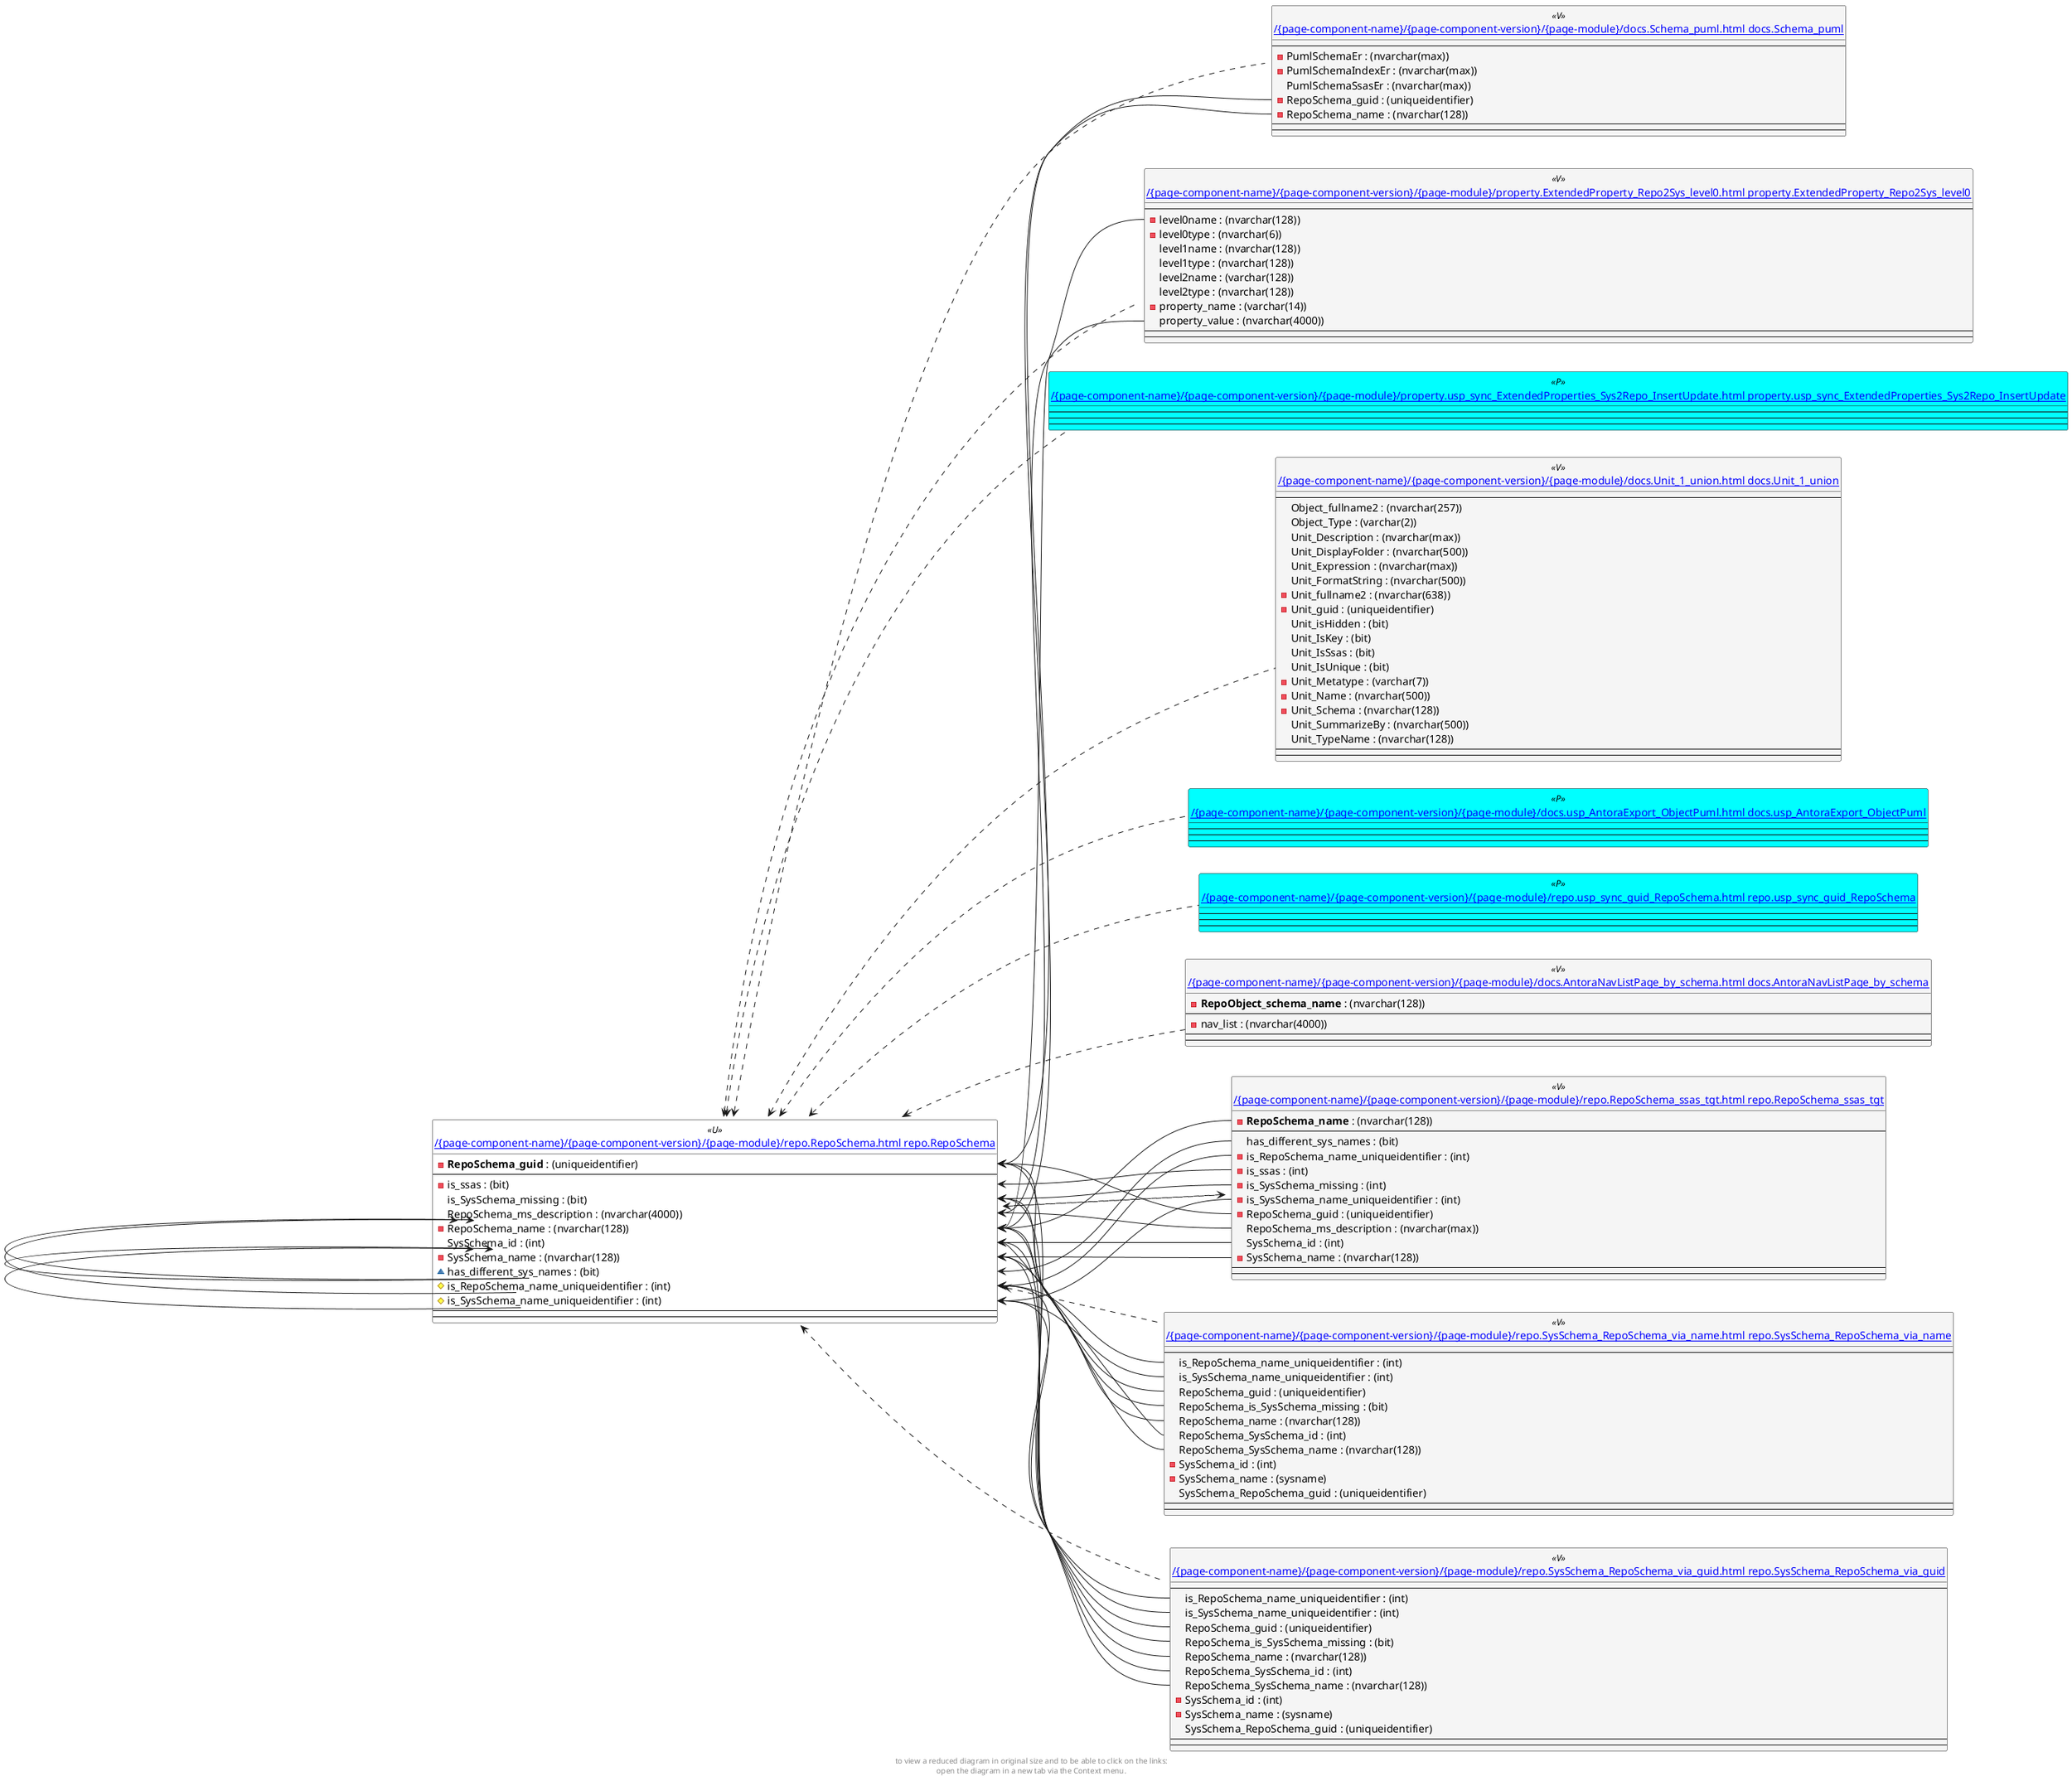 @startuml
left to right direction
'top to bottom direction
hide circle
'avoide "." issues:
set namespaceSeparator none


skinparam class {
  BackgroundColor White
  BackgroundColor<<FN>> Yellow
  BackgroundColor<<FS>> Yellow
  BackgroundColor<<FT>> LightGray
  BackgroundColor<<IF>> Yellow
  BackgroundColor<<IS>> Yellow
  BackgroundColor<<P>> Aqua
  BackgroundColor<<PC>> Aqua
  BackgroundColor<<SN>> Yellow
  BackgroundColor<<SO>> SlateBlue
  BackgroundColor<<TF>> LightGray
  BackgroundColor<<TR>> Tomato
  BackgroundColor<<U>> White
  BackgroundColor<<V>> WhiteSmoke
  BackgroundColor<<X>> Aqua
}


entity "[[{site-url}/{page-component-name}/{page-component-version}/{page-module}/docs.AntoraNavListPage_by_schema.html docs.AntoraNavListPage_by_schema]]" as docs.AntoraNavListPage_by_schema << V >> {
  - **RepoObject_schema_name** : (nvarchar(128))
  --
  - nav_list : (nvarchar(4000))
  --
  --
}

entity "[[{site-url}/{page-component-name}/{page-component-version}/{page-module}/docs.Schema_puml.html docs.Schema_puml]]" as docs.Schema_puml << V >> {
  --
  - PumlSchemaEr : (nvarchar(max))
  - PumlSchemaIndexEr : (nvarchar(max))
  PumlSchemaSsasEr : (nvarchar(max))
  - RepoSchema_guid : (uniqueidentifier)
  - RepoSchema_name : (nvarchar(128))
  --
  --
}

entity "[[{site-url}/{page-component-name}/{page-component-version}/{page-module}/docs.Unit_1_union.html docs.Unit_1_union]]" as docs.Unit_1_union << V >> {
  --
  Object_fullname2 : (nvarchar(257))
  Object_Type : (varchar(2))
  Unit_Description : (nvarchar(max))
  Unit_DisplayFolder : (nvarchar(500))
  Unit_Expression : (nvarchar(max))
  Unit_FormatString : (nvarchar(500))
  - Unit_fullname2 : (nvarchar(638))
  - Unit_guid : (uniqueidentifier)
  Unit_isHidden : (bit)
  Unit_IsKey : (bit)
  Unit_IsSsas : (bit)
  Unit_IsUnique : (bit)
  - Unit_Metatype : (varchar(7))
  - Unit_Name : (nvarchar(500))
  - Unit_Schema : (nvarchar(128))
  Unit_SummarizeBy : (nvarchar(500))
  Unit_TypeName : (nvarchar(128))
  --
  --
}

entity "[[{site-url}/{page-component-name}/{page-component-version}/{page-module}/docs.usp_AntoraExport_ObjectPuml.html docs.usp_AntoraExport_ObjectPuml]]" as docs.usp_AntoraExport_ObjectPuml << P >> {
  --
  --
  --
}

entity "[[{site-url}/{page-component-name}/{page-component-version}/{page-module}/property.ExtendedProperty_Repo2Sys_level0.html property.ExtendedProperty_Repo2Sys_level0]]" as property.ExtendedProperty_Repo2Sys_level0 << V >> {
  --
  - level0name : (nvarchar(128))
  - level0type : (nvarchar(6))
  level1name : (nvarchar(128))
  level1type : (nvarchar(128))
  level2name : (varchar(128))
  level2type : (nvarchar(128))
  - property_name : (varchar(14))
  property_value : (nvarchar(4000))
  --
  --
}

entity "[[{site-url}/{page-component-name}/{page-component-version}/{page-module}/property.usp_sync_ExtendedProperties_Sys2Repo_InsertUpdate.html property.usp_sync_ExtendedProperties_Sys2Repo_InsertUpdate]]" as property.usp_sync_ExtendedProperties_Sys2Repo_InsertUpdate << P >> {
  --
  --
  --
}

entity "[[{site-url}/{page-component-name}/{page-component-version}/{page-module}/repo.RepoSchema.html repo.RepoSchema]]" as repo.RepoSchema << U >> {
  - **RepoSchema_guid** : (uniqueidentifier)
  --
  - is_ssas : (bit)
  is_SysSchema_missing : (bit)
  RepoSchema_ms_description : (nvarchar(4000))
  - RepoSchema_name : (nvarchar(128))
  SysSchema_id : (int)
  - SysSchema_name : (nvarchar(128))
  ~ has_different_sys_names : (bit)
  # is_RepoSchema_name_uniqueidentifier : (int)
  # is_SysSchema_name_uniqueidentifier : (int)
  --
  --
}

entity "[[{site-url}/{page-component-name}/{page-component-version}/{page-module}/repo.RepoSchema_ssas_tgt.html repo.RepoSchema_ssas_tgt]]" as repo.RepoSchema_ssas_tgt << V >> {
  - **RepoSchema_name** : (nvarchar(128))
  --
  has_different_sys_names : (bit)
  - is_RepoSchema_name_uniqueidentifier : (int)
  - is_ssas : (int)
  - is_SysSchema_missing : (int)
  - is_SysSchema_name_uniqueidentifier : (int)
  - RepoSchema_guid : (uniqueidentifier)
  RepoSchema_ms_description : (nvarchar(max))
  SysSchema_id : (int)
  - SysSchema_name : (nvarchar(128))
  --
  --
}

entity "[[{site-url}/{page-component-name}/{page-component-version}/{page-module}/repo.SysSchema_RepoSchema_via_guid.html repo.SysSchema_RepoSchema_via_guid]]" as repo.SysSchema_RepoSchema_via_guid << V >> {
  --
  is_RepoSchema_name_uniqueidentifier : (int)
  is_SysSchema_name_uniqueidentifier : (int)
  RepoSchema_guid : (uniqueidentifier)
  RepoSchema_is_SysSchema_missing : (bit)
  RepoSchema_name : (nvarchar(128))
  RepoSchema_SysSchema_id : (int)
  RepoSchema_SysSchema_name : (nvarchar(128))
  - SysSchema_id : (int)
  - SysSchema_name : (sysname)
  SysSchema_RepoSchema_guid : (uniqueidentifier)
  --
  --
}

entity "[[{site-url}/{page-component-name}/{page-component-version}/{page-module}/repo.SysSchema_RepoSchema_via_name.html repo.SysSchema_RepoSchema_via_name]]" as repo.SysSchema_RepoSchema_via_name << V >> {
  --
  is_RepoSchema_name_uniqueidentifier : (int)
  is_SysSchema_name_uniqueidentifier : (int)
  RepoSchema_guid : (uniqueidentifier)
  RepoSchema_is_SysSchema_missing : (bit)
  RepoSchema_name : (nvarchar(128))
  RepoSchema_SysSchema_id : (int)
  RepoSchema_SysSchema_name : (nvarchar(128))
  - SysSchema_id : (int)
  - SysSchema_name : (sysname)
  SysSchema_RepoSchema_guid : (uniqueidentifier)
  --
  --
}

entity "[[{site-url}/{page-component-name}/{page-component-version}/{page-module}/repo.usp_sync_guid_RepoSchema.html repo.usp_sync_guid_RepoSchema]]" as repo.usp_sync_guid_RepoSchema << P >> {
  --
  --
  --
}

repo.RepoSchema <.. docs.usp_AntoraExport_ObjectPuml
repo.RepoSchema <.. property.usp_sync_ExtendedProperties_Sys2Repo_InsertUpdate
repo.RepoSchema <.. docs.AntoraNavListPage_by_schema
repo.RepoSchema <.. repo.SysSchema_RepoSchema_via_guid
repo.RepoSchema <.. repo.SysSchema_RepoSchema_via_name
repo.RepoSchema <.. repo.usp_sync_guid_RepoSchema
repo.RepoSchema <.. property.ExtendedProperty_Repo2Sys_level0
repo.RepoSchema <.. repo.RepoSchema_ssas_tgt
repo.RepoSchema <.. docs.Schema_puml
repo.RepoSchema <.. docs.Unit_1_union
repo.RepoSchema_ssas_tgt <.. repo.RepoSchema
repo.RepoSchema::has_different_sys_names <-- repo.RepoSchema_ssas_tgt::has_different_sys_names
repo.RepoSchema::is_RepoSchema_name_uniqueidentifier <-- repo.SysSchema_RepoSchema_via_guid::is_RepoSchema_name_uniqueidentifier
repo.RepoSchema::is_RepoSchema_name_uniqueidentifier <-- repo.SysSchema_RepoSchema_via_name::is_RepoSchema_name_uniqueidentifier
repo.RepoSchema::is_RepoSchema_name_uniqueidentifier <-- repo.RepoSchema_ssas_tgt::is_RepoSchema_name_uniqueidentifier
repo.RepoSchema::is_ssas <-- repo.RepoSchema_ssas_tgt::is_ssas
repo.RepoSchema::is_SysSchema_missing <-- repo.SysSchema_RepoSchema_via_guid::RepoSchema_is_SysSchema_missing
repo.RepoSchema::is_SysSchema_missing <-- repo.SysSchema_RepoSchema_via_name::RepoSchema_is_SysSchema_missing
repo.RepoSchema::is_SysSchema_missing <-- repo.RepoSchema_ssas_tgt::is_SysSchema_missing
repo.RepoSchema::is_SysSchema_name_uniqueidentifier <-- repo.SysSchema_RepoSchema_via_guid::is_SysSchema_name_uniqueidentifier
repo.RepoSchema::is_SysSchema_name_uniqueidentifier <-- repo.SysSchema_RepoSchema_via_name::is_SysSchema_name_uniqueidentifier
repo.RepoSchema::is_SysSchema_name_uniqueidentifier <-- repo.RepoSchema_ssas_tgt::is_SysSchema_name_uniqueidentifier
repo.RepoSchema::RepoSchema_guid <-- repo.SysSchema_RepoSchema_via_guid::RepoSchema_guid
repo.RepoSchema::RepoSchema_guid <-- repo.SysSchema_RepoSchema_via_name::RepoSchema_guid
repo.RepoSchema::RepoSchema_guid <-- repo.RepoSchema_ssas_tgt::RepoSchema_guid
repo.RepoSchema::RepoSchema_guid <-- docs.Schema_puml::RepoSchema_guid
repo.RepoSchema::RepoSchema_ms_description <-- property.ExtendedProperty_Repo2Sys_level0::property_value
repo.RepoSchema::RepoSchema_ms_description <-- repo.RepoSchema_ssas_tgt::RepoSchema_ms_description
repo.RepoSchema::RepoSchema_name <-- repo.RepoSchema::has_different_sys_names
repo.RepoSchema::RepoSchema_name <-- repo.RepoSchema::is_RepoSchema_name_uniqueidentifier
repo.RepoSchema::RepoSchema_name <-- repo.SysSchema_RepoSchema_via_guid::RepoSchema_name
repo.RepoSchema::RepoSchema_name <-- repo.SysSchema_RepoSchema_via_name::RepoSchema_name
repo.RepoSchema::RepoSchema_name <-- property.ExtendedProperty_Repo2Sys_level0::level0name
repo.RepoSchema::RepoSchema_name <-- repo.RepoSchema_ssas_tgt::RepoSchema_name
repo.RepoSchema::RepoSchema_name <-- docs.Schema_puml::RepoSchema_name
repo.RepoSchema::SysSchema_id <-- repo.SysSchema_RepoSchema_via_guid::RepoSchema_SysSchema_id
repo.RepoSchema::SysSchema_id <-- repo.SysSchema_RepoSchema_via_name::RepoSchema_SysSchema_id
repo.RepoSchema::SysSchema_id <-- repo.RepoSchema_ssas_tgt::SysSchema_id
repo.RepoSchema::SysSchema_name <-- repo.RepoSchema::has_different_sys_names
repo.RepoSchema::SysSchema_name <-- repo.RepoSchema::is_SysSchema_name_uniqueidentifier
repo.RepoSchema::SysSchema_name <-- repo.SysSchema_RepoSchema_via_guid::RepoSchema_SysSchema_name
repo.RepoSchema::SysSchema_name <-- repo.SysSchema_RepoSchema_via_name::RepoSchema_SysSchema_name
repo.RepoSchema::SysSchema_name <-- repo.RepoSchema_ssas_tgt::SysSchema_name
footer
to view a reduced diagram in original size and to be able to click on the links:
open the diagram in a new tab via the Context menu.
end footer

@enduml

